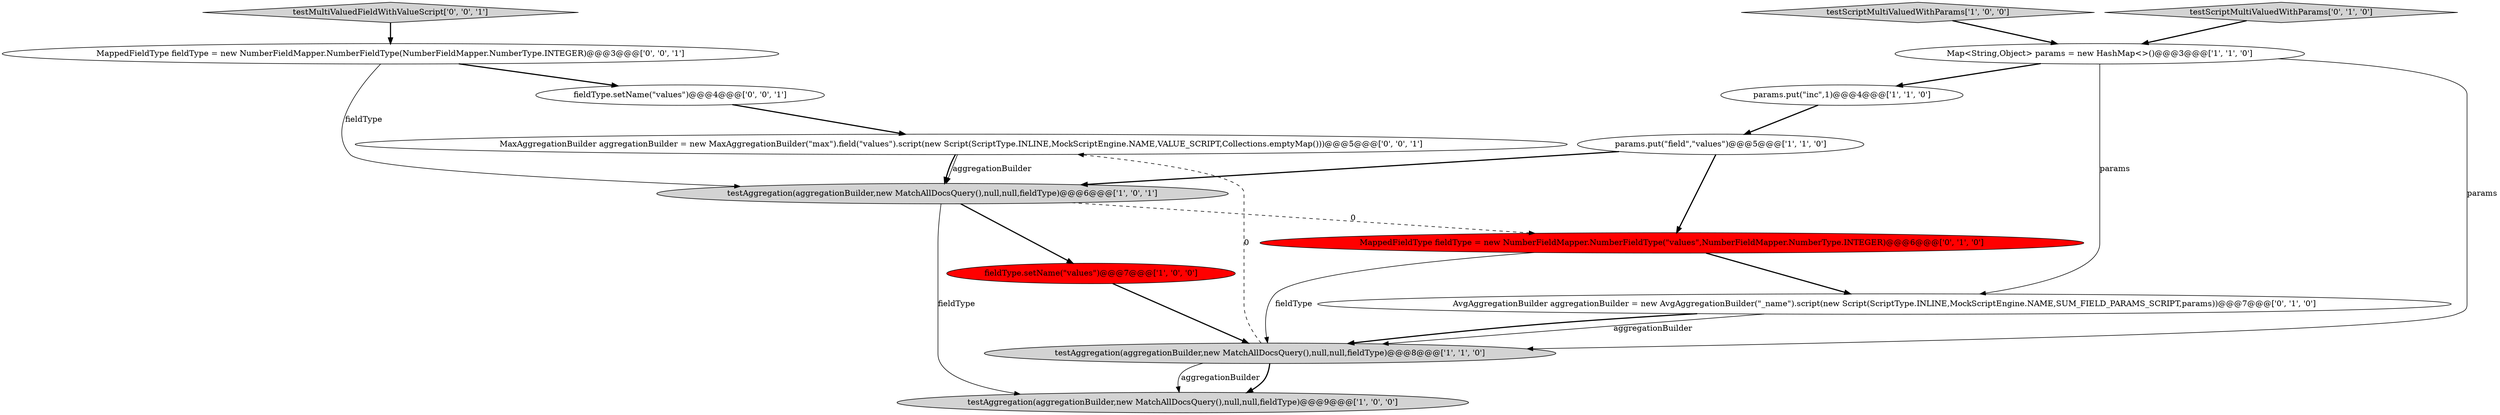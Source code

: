 digraph {
11 [style = filled, label = "testMultiValuedFieldWithValueScript['0', '0', '1']", fillcolor = lightgray, shape = diamond image = "AAA0AAABBB3BBB"];
14 [style = filled, label = "MaxAggregationBuilder aggregationBuilder = new MaxAggregationBuilder(\"max\").field(\"values\").script(new Script(ScriptType.INLINE,MockScriptEngine.NAME,VALUE_SCRIPT,Collections.emptyMap()))@@@5@@@['0', '0', '1']", fillcolor = white, shape = ellipse image = "AAA0AAABBB3BBB"];
9 [style = filled, label = "MappedFieldType fieldType = new NumberFieldMapper.NumberFieldType(\"values\",NumberFieldMapper.NumberType.INTEGER)@@@6@@@['0', '1', '0']", fillcolor = red, shape = ellipse image = "AAA1AAABBB2BBB"];
1 [style = filled, label = "params.put(\"inc\",1)@@@4@@@['1', '1', '0']", fillcolor = white, shape = ellipse image = "AAA0AAABBB1BBB"];
13 [style = filled, label = "fieldType.setName(\"values\")@@@4@@@['0', '0', '1']", fillcolor = white, shape = ellipse image = "AAA0AAABBB3BBB"];
0 [style = filled, label = "Map<String,Object> params = new HashMap<>()@@@3@@@['1', '1', '0']", fillcolor = white, shape = ellipse image = "AAA0AAABBB1BBB"];
4 [style = filled, label = "testAggregation(aggregationBuilder,new MatchAllDocsQuery(),null,null,fieldType)@@@9@@@['1', '0', '0']", fillcolor = lightgray, shape = ellipse image = "AAA0AAABBB1BBB"];
7 [style = filled, label = "fieldType.setName(\"values\")@@@7@@@['1', '0', '0']", fillcolor = red, shape = ellipse image = "AAA1AAABBB1BBB"];
3 [style = filled, label = "testAggregation(aggregationBuilder,new MatchAllDocsQuery(),null,null,fieldType)@@@6@@@['1', '0', '1']", fillcolor = lightgray, shape = ellipse image = "AAA0AAABBB1BBB"];
8 [style = filled, label = "testScriptMultiValuedWithParams['0', '1', '0']", fillcolor = lightgray, shape = diamond image = "AAA0AAABBB2BBB"];
10 [style = filled, label = "AvgAggregationBuilder aggregationBuilder = new AvgAggregationBuilder(\"_name\").script(new Script(ScriptType.INLINE,MockScriptEngine.NAME,SUM_FIELD_PARAMS_SCRIPT,params))@@@7@@@['0', '1', '0']", fillcolor = white, shape = ellipse image = "AAA0AAABBB2BBB"];
6 [style = filled, label = "params.put(\"field\",\"values\")@@@5@@@['1', '1', '0']", fillcolor = white, shape = ellipse image = "AAA0AAABBB1BBB"];
5 [style = filled, label = "testAggregation(aggregationBuilder,new MatchAllDocsQuery(),null,null,fieldType)@@@8@@@['1', '1', '0']", fillcolor = lightgray, shape = ellipse image = "AAA0AAABBB1BBB"];
12 [style = filled, label = "MappedFieldType fieldType = new NumberFieldMapper.NumberFieldType(NumberFieldMapper.NumberType.INTEGER)@@@3@@@['0', '0', '1']", fillcolor = white, shape = ellipse image = "AAA0AAABBB3BBB"];
2 [style = filled, label = "testScriptMultiValuedWithParams['1', '0', '0']", fillcolor = lightgray, shape = diamond image = "AAA0AAABBB1BBB"];
14->3 [style = bold, label=""];
6->3 [style = bold, label=""];
0->5 [style = solid, label="params"];
10->5 [style = solid, label="aggregationBuilder"];
3->4 [style = solid, label="fieldType"];
5->14 [style = dashed, label="0"];
12->3 [style = solid, label="fieldType"];
0->10 [style = solid, label="params"];
9->5 [style = solid, label="fieldType"];
11->12 [style = bold, label=""];
9->10 [style = bold, label=""];
8->0 [style = bold, label=""];
12->13 [style = bold, label=""];
7->5 [style = bold, label=""];
2->0 [style = bold, label=""];
1->6 [style = bold, label=""];
14->3 [style = solid, label="aggregationBuilder"];
10->5 [style = bold, label=""];
3->7 [style = bold, label=""];
3->9 [style = dashed, label="0"];
0->1 [style = bold, label=""];
5->4 [style = bold, label=""];
6->9 [style = bold, label=""];
13->14 [style = bold, label=""];
5->4 [style = solid, label="aggregationBuilder"];
}
